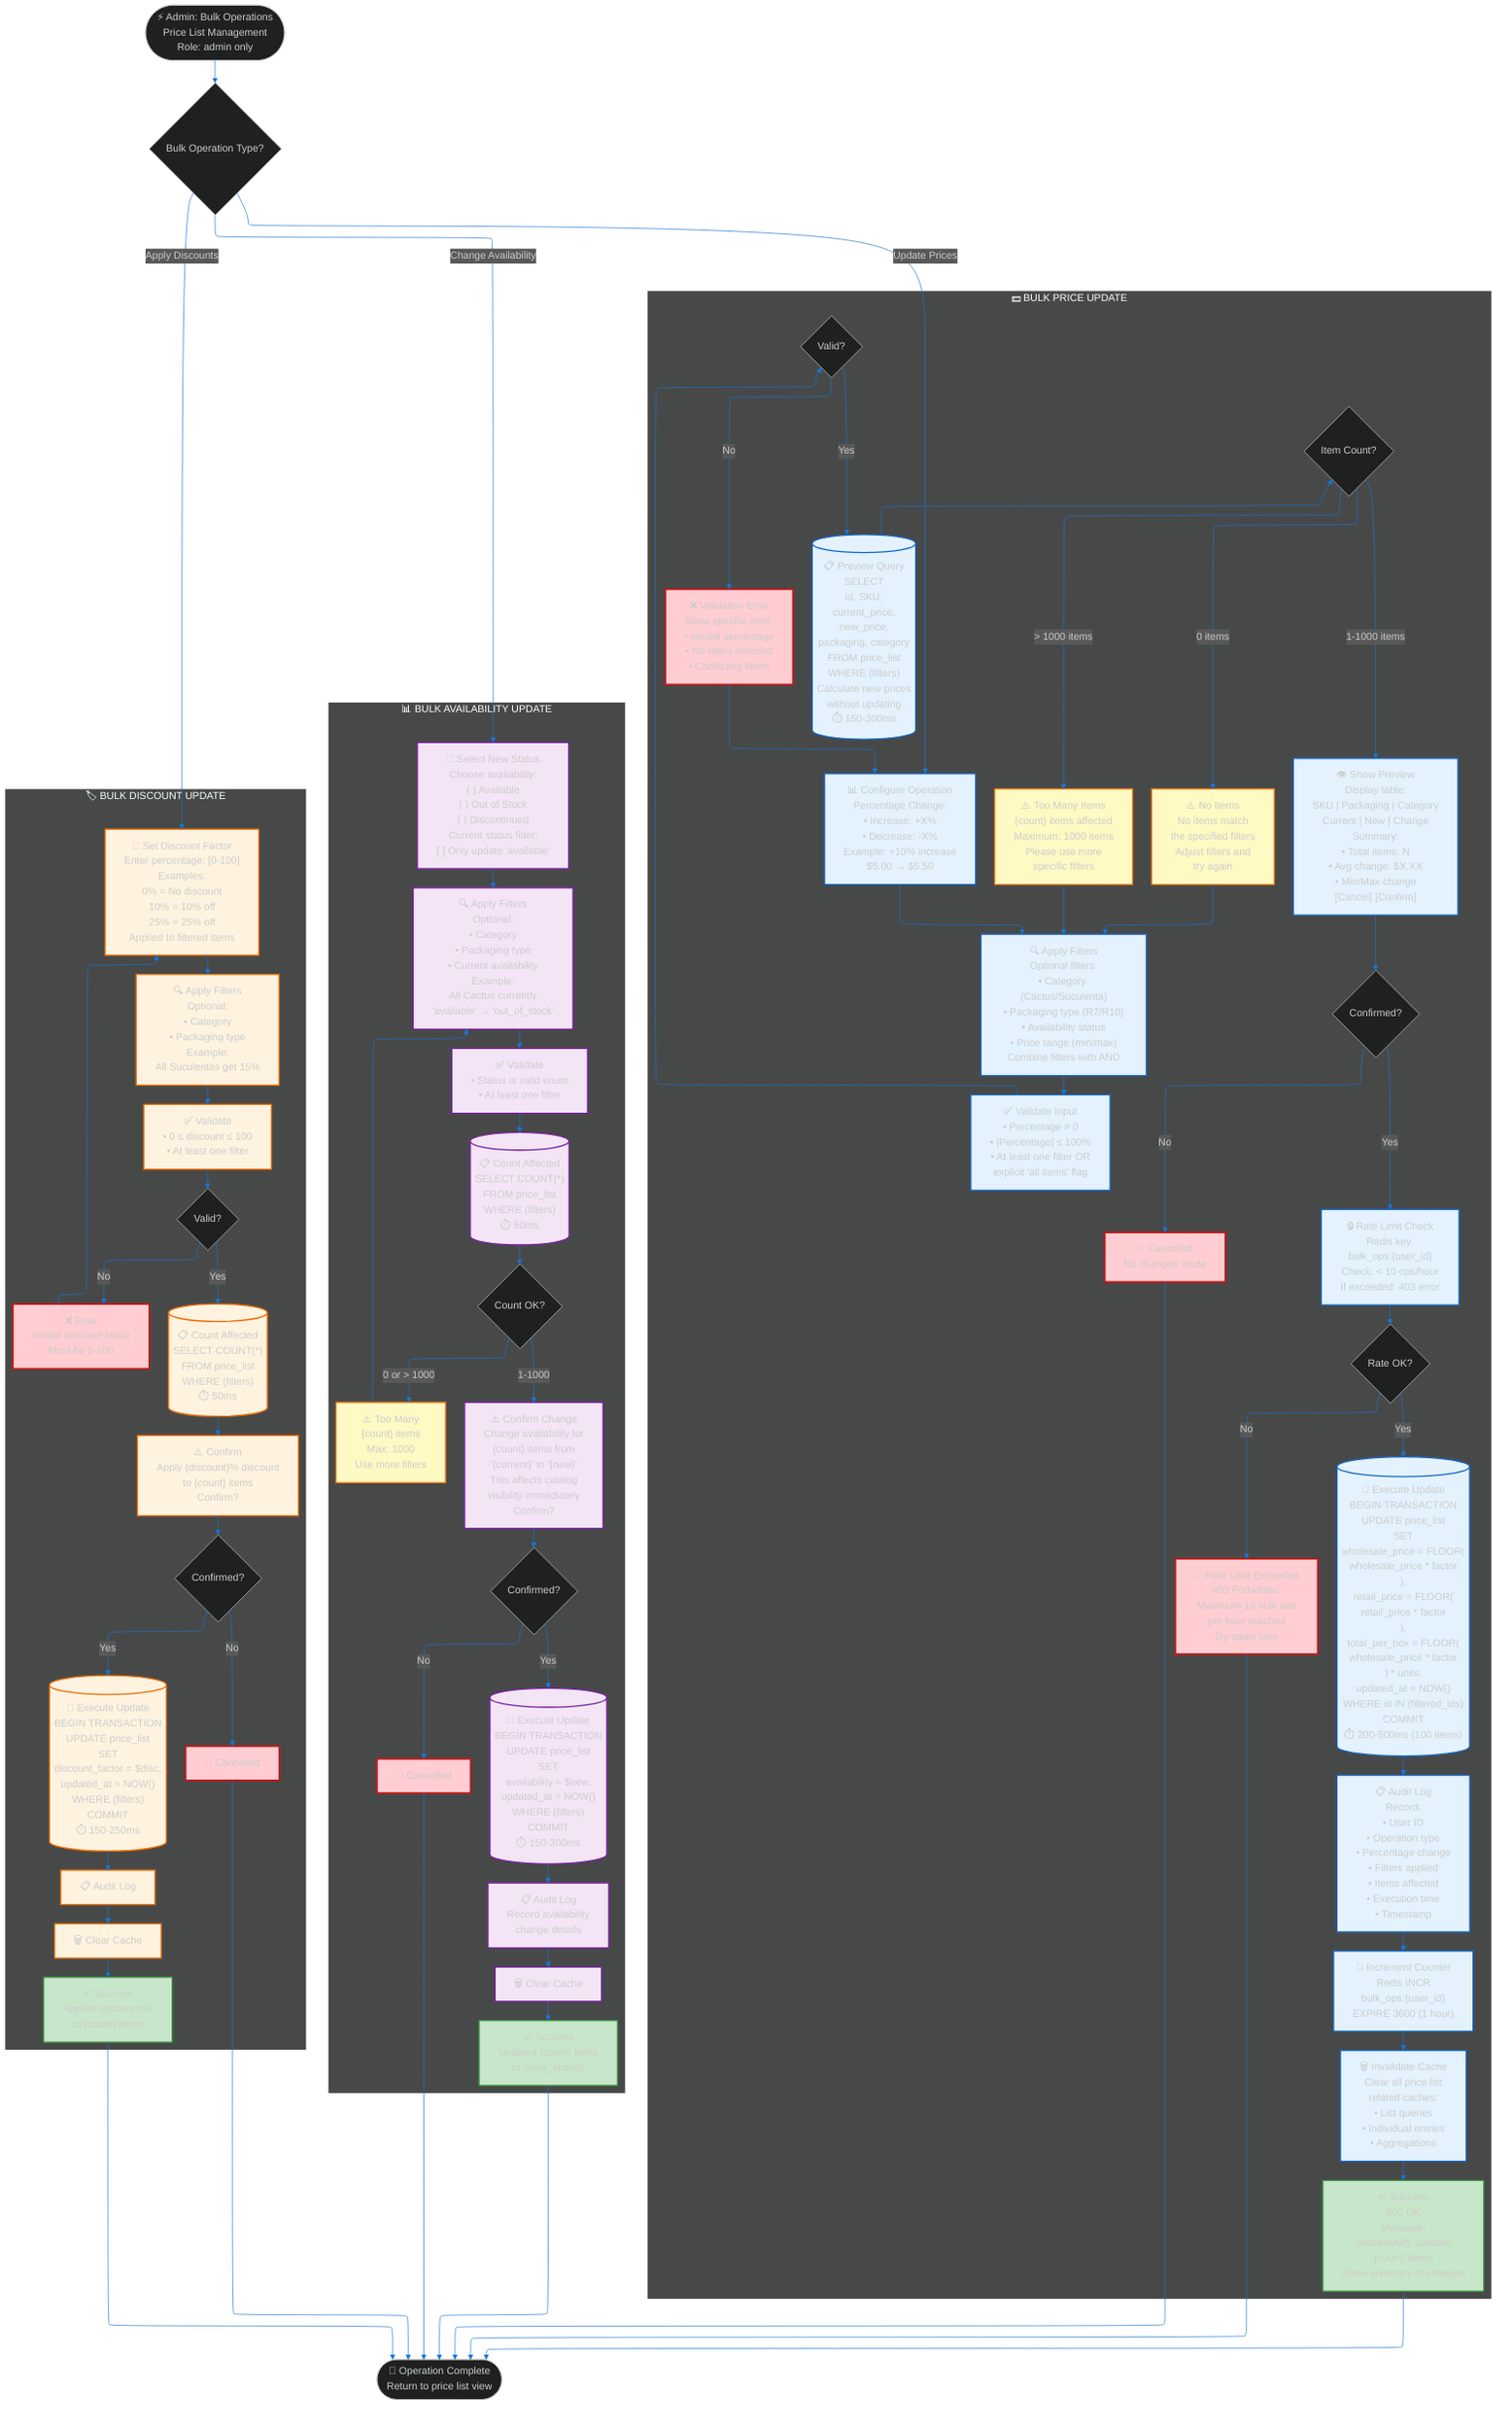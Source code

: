 ---
config:
  theme: dark
  themeVariables:
    primaryColor: '#E3F2FD'
    primaryTextColor: '#0D47A1'
    primaryBorderColor: '#2196F3'
    lineColor: '#1976D2'
    secondaryColor: '#F3E5F5'
    tertiaryColor: '#FFF3E0'
    noteBkgColor: '#FFFDE7'
    noteBorderColor: '#FBC02D'
  layout: elk
---
flowchart TB
    %% ═══════════════════════════════════════════════════════════════════════
    %% DEMETERDOCS - BULK EDIT OPERATIONS
    %% ═══════════════════════════════════════════════════════════════════════
    %% Purpose: Detailed implementation of bulk price list operations
    %% Scope: Batch updates with preview, confirmation, and validation
    %% Detail: Performance optimization, rate limiting, audit logging
    %% Updated: 2025-10-08 | Version: 1.0 | Mermaid v11.3.0+
    %% ═══════════════════════════════════════════════════════════════════════

    %% ═══════════════════════════════════════════════════════════════════════
    %% ENTRY POINT
    %% ═══════════════════════════════════════════════════════════════════════

    START@{ shape: stadium, label: "⚡ Admin: Bulk Operations
    Price List Management
    Role: admin only" }

    SELECT_OP@{ shape: diamond, label: "Bulk Operation Type?" }

    %% ═══════════════════════════════════════════════════════════════════════
    %% PRICE UPDATE FLOW
    %% ═══════════════════════════════════════════════════════════════════════

    subgraph PRICE_FLOW["💵 BULK PRICE UPDATE"]
        direction TB

        PRICE_INPUT@{ shape: rect, label: "📊 Configure Operation
        Percentage Change:
        • Increase: +X%
        • Decrease: -X%

        Example: +10% increase
        $5.00 → $5.50" }

        PRICE_FILTERS@{ shape: rect, label: "🔍 Apply Filters
        Optional filters:
        • Category (Cactus/Suculenta)
        • Packaging type (R7/R10)
        • Availability status
        • Price range (min/max)

        Combine filters with AND" }

        PRICE_VALIDATE@{ shape: rect, label: "✅ Validate Input
        • Percentage ≠ 0
        • |Percentage| ≤ 100%
        • At least one filter OR
          explicit 'all items' flag" }

        PRICE_VALID@{ shape: diamond, label: "Valid?" }

        PRICE_ERROR@{ shape: rect, label: "❌ Validation Error
        Show specific error:
        • Invalid percentage
        • No filters selected
        • Conflicting filters" }

        PRICE_PREVIEW_QUERY@{ shape: cyl, label: "📋 Preview Query
        SELECT
          id, SKU,
          current_price,
          new_price,
          packaging, category
        FROM price_list
        WHERE (filters)

        Calculate new prices
        without updating

        ⏱️ 150-300ms" }

        PRICE_CHECK_COUNT@{ shape: diamond, label: "Item Count?" }

        PRICE_TOO_MANY@{ shape: rect, label: "⚠️ Too Many Items
        {count} items affected

        Maximum: 1000 items

        Please use more
        specific filters" }

        PRICE_NONE@{ shape: rect, label: "⚠️ No Items
        No items match
        the specified filters

        Adjust filters and
        try again" }

        PRICE_SHOW_PREVIEW@{ shape: rect, label: "👁️ Show Preview
        Display table:
        SKU | Packaging | Category
        Current | New | Change

        Summary:
        • Total items: N
        • Avg change: $X.XX
        • Min/Max change

        [Cancel] [Confirm]" }

        PRICE_CONFIRMED@{ shape: diamond, label: "Confirmed?" }

        PRICE_CANCEL@{ shape: rect, label: "🚫 Cancelled
        No changes made" }

        PRICE_RATE_CHECK@{ shape: rect, label: "🔒 Rate Limit Check
        Redis key:
        bulk_ops:{user_id}

        Check: < 10 ops/hour

        If exceeded: 403 error" }

        PRICE_RATE_OK@{ shape: diamond, label: "Rate OK?" }

        PRICE_RATE_ERROR@{ shape: rect, label: "🚫 Rate Limit Exceeded
        403 Forbidden:
        Maximum 10 bulk ops
        per hour reached

        Try again later" }

        PRICE_EXECUTE@{ shape: cyl, label: "💾 Execute Update
        BEGIN TRANSACTION

        UPDATE price_list
        SET
          wholesale_price = FLOOR(
            wholesale_price * factor
          ),
          retail_price = FLOOR(
            retail_price * factor
          ),
          total_per_box = FLOOR(
            wholesale_price * factor
          ) * units,
          updated_at = NOW()
        WHERE id IN (filtered_ids)

        COMMIT

        ⏱️ 200-500ms (100 items)" }

        PRICE_AUDIT@{ shape: rect, label: "📋 Audit Log
        Record:
        • User ID
        • Operation type
        • Percentage change
        • Filters applied
        • Items affected
        • Execution time
        • Timestamp" }

        PRICE_INCREMENT@{ shape: rect, label: "🔢 Increment Counter
        Redis INCR
        bulk_ops:{user_id}

        EXPIRE 3600 (1 hour)" }

        PRICE_CACHE@{ shape: rect, label: "🗑️ Invalidate Cache
        Clear all price list
        related caches:
        • List queries
        • Individual entries
        • Aggregations" }

        PRICE_SUCCESS@{ shape: rect, label: "✅ Success
        200 OK

        Message:
        Successfully updated
        {count} items

        Show summary of changes" }
    end

    %% ═══════════════════════════════════════════════════════════════════════
    %% AVAILABILITY UPDATE FLOW
    %% ═══════════════════════════════════════════════════════════════════════

    subgraph AVAIL_FLOW["📊 BULK AVAILABILITY UPDATE"]
        direction TB

        AVAIL_SELECT@{ shape: rect, label: "🎯 Select New Status
        Choose availability:
        ( ) Available
        ( ) Out of Stock
        ( ) Discontinued

        Current status filter:
        [ ] Only update 'available'" }

        AVAIL_FILTERS@{ shape: rect, label: "🔍 Apply Filters
        Optional:
        • Category
        • Packaging type
        • Current availability

        Example:
        All Cactus currently
        'available' → 'out_of_stock'" }

        AVAIL_VALIDATE@{ shape: rect, label: "✅ Validate
        • Status is valid enum
        • At least one filter" }

        AVAIL_PREVIEW@{ shape: cyl, label: "📋 Count Affected
        SELECT COUNT(*)
        FROM price_list
        WHERE (filters)

        ⏱️ 50ms" }

        AVAIL_CHECK_COUNT@{ shape: diamond, label: "Count OK?" }

        AVAIL_TOO_MANY@{ shape: rect, label: "⚠️ Too Many
        {count} items

        Max: 1000

        Use more filters" }

        AVAIL_CONFIRM@{ shape: rect, label: "⚠️ Confirm Change
        Change availability for
        {count} items from
        '{current}' to '{new}'

        This affects catalog
        visibility immediately

        Confirm?" }

        AVAIL_CONFIRMED@{ shape: diamond, label: "Confirmed?" }

        AVAIL_CANCEL@{ shape: rect, label: "🚫 Cancelled" }

        AVAIL_EXECUTE@{ shape: cyl, label: "💾 Execute Update
        BEGIN TRANSACTION

        UPDATE price_list
        SET
          availability = $new,
          updated_at = NOW()
        WHERE (filters)

        COMMIT

        ⏱️ 150-300ms" }

        AVAIL_AUDIT@{ shape: rect, label: "📋 Audit Log
        Record availability
        change details" }

        AVAIL_CACHE@{ shape: rect, label: "🗑️ Clear Cache" }

        AVAIL_SUCCESS@{ shape: rect, label: "✅ Success
        Updated {count} items
        to '{new_status}'" }
    end

    %% ═══════════════════════════════════════════════════════════════════════
    %% DISCOUNT UPDATE FLOW
    %% ═══════════════════════════════════════════════════════════════════════

    subgraph DISCOUNT_FLOW["🏷️ BULK DISCOUNT UPDATE"]
        direction TB

        DISC_INPUT@{ shape: rect, label: "💯 Set Discount Factor
        Enter percentage: [0-100]

        Examples:
        0% = No discount
        10% = 10% off
        25% = 25% off

        Applied to filtered items" }

        DISC_FILTERS@{ shape: rect, label: "🔍 Apply Filters
        Optional:
        • Category
        • Packaging type

        Example:
        All Suculentas get 15%" }

        DISC_VALIDATE@{ shape: rect, label: "✅ Validate
        • 0 ≤ discount ≤ 100
        • At least one filter" }

        DISC_VALID@{ shape: diamond, label: "Valid?" }

        DISC_ERROR@{ shape: rect, label: "❌ Error
        Invalid discount factor
        Must be 0-100" }

        DISC_PREVIEW@{ shape: cyl, label: "📋 Count Affected
        SELECT COUNT(*)
        FROM price_list
        WHERE (filters)

        ⏱️ 50ms" }

        DISC_CONFIRM@{ shape: rect, label: "⚠️ Confirm
        Apply {discount}% discount
        to {count} items

        Confirm?" }

        DISC_CONFIRMED@{ shape: diamond, label: "Confirmed?" }

        DISC_CANCEL@{ shape: rect, label: "🚫 Cancelled" }

        DISC_EXECUTE@{ shape: cyl, label: "💾 Execute Update
        BEGIN TRANSACTION

        UPDATE price_list
        SET
          discount_factor = $disc,
          updated_at = NOW()
        WHERE (filters)

        COMMIT

        ⏱️ 150-250ms" }

        DISC_AUDIT@{ shape: rect, label: "📋 Audit Log" }

        DISC_CACHE@{ shape: rect, label: "🗑️ Clear Cache" }

        DISC_SUCCESS@{ shape: rect, label: "✅ Success
        Applied {discount}%
        to {count} items" }
    end

    %% ═══════════════════════════════════════════════════════════════════════
    %% END STATE
    %% ═══════════════════════════════════════════════════════════════════════

    END_STATE@{ shape: stadium, label: "🏁 Operation Complete
    Return to price list view" }

    %% ═══════════════════════════════════════════════════════════════════════
    %% CONNECTIONS - MAIN FLOW
    %% ═══════════════════════════════════════════════════════════════════════

    START --> SELECT_OP

    SELECT_OP -->|Update Prices| PRICE_INPUT
    SELECT_OP -->|Change Availability| AVAIL_SELECT
    SELECT_OP -->|Apply Discounts| DISC_INPUT

    %% ═══════════════════════════════════════════════════════════════════════
    %% CONNECTIONS - PRICE FLOW
    %% ═══════════════════════════════════════════════════════════════════════

    PRICE_INPUT --> PRICE_FILTERS
    PRICE_FILTERS --> PRICE_VALIDATE
    PRICE_VALIDATE --> PRICE_VALID

    PRICE_VALID -->|No| PRICE_ERROR
    PRICE_VALID -->|Yes| PRICE_PREVIEW_QUERY

    PRICE_ERROR --> PRICE_INPUT

    PRICE_PREVIEW_QUERY --> PRICE_CHECK_COUNT

    PRICE_CHECK_COUNT -->|0 items| PRICE_NONE
    PRICE_CHECK_COUNT -->|> 1000 items| PRICE_TOO_MANY
    PRICE_CHECK_COUNT -->|1-1000 items| PRICE_SHOW_PREVIEW

    PRICE_NONE --> PRICE_FILTERS
    PRICE_TOO_MANY --> PRICE_FILTERS

    PRICE_SHOW_PREVIEW --> PRICE_CONFIRMED

    PRICE_CONFIRMED -->|No| PRICE_CANCEL
    PRICE_CONFIRMED -->|Yes| PRICE_RATE_CHECK

    PRICE_CANCEL --> END_STATE

    PRICE_RATE_CHECK --> PRICE_RATE_OK

    PRICE_RATE_OK -->|No| PRICE_RATE_ERROR
    PRICE_RATE_OK -->|Yes| PRICE_EXECUTE

    PRICE_RATE_ERROR --> END_STATE

    PRICE_EXECUTE --> PRICE_AUDIT
    PRICE_AUDIT --> PRICE_INCREMENT
    PRICE_INCREMENT --> PRICE_CACHE
    PRICE_CACHE --> PRICE_SUCCESS
    PRICE_SUCCESS --> END_STATE

    %% ═══════════════════════════════════════════════════════════════════════
    %% CONNECTIONS - AVAILABILITY FLOW
    %% ═══════════════════════════════════════════════════════════════════════

    AVAIL_SELECT --> AVAIL_FILTERS
    AVAIL_FILTERS --> AVAIL_VALIDATE
    AVAIL_VALIDATE --> AVAIL_PREVIEW

    AVAIL_PREVIEW --> AVAIL_CHECK_COUNT

    AVAIL_CHECK_COUNT -->|0 or > 1000| AVAIL_TOO_MANY
    AVAIL_CHECK_COUNT -->|1-1000| AVAIL_CONFIRM

    AVAIL_TOO_MANY --> AVAIL_FILTERS

    AVAIL_CONFIRM --> AVAIL_CONFIRMED

    AVAIL_CONFIRMED -->|No| AVAIL_CANCEL
    AVAIL_CONFIRMED -->|Yes| AVAIL_EXECUTE

    AVAIL_CANCEL --> END_STATE

    AVAIL_EXECUTE --> AVAIL_AUDIT
    AVAIL_AUDIT --> AVAIL_CACHE
    AVAIL_CACHE --> AVAIL_SUCCESS
    AVAIL_SUCCESS --> END_STATE

    %% ═══════════════════════════════════════════════════════════════════════
    %% CONNECTIONS - DISCOUNT FLOW
    %% ═══════════════════════════════════════════════════════════════════════

    DISC_INPUT --> DISC_FILTERS
    DISC_FILTERS --> DISC_VALIDATE
    DISC_VALIDATE --> DISC_VALID

    DISC_VALID -->|No| DISC_ERROR
    DISC_VALID -->|Yes| DISC_PREVIEW

    DISC_ERROR --> DISC_INPUT

    DISC_PREVIEW --> DISC_CONFIRM
    DISC_CONFIRM --> DISC_CONFIRMED

    DISC_CONFIRMED -->|No| DISC_CANCEL
    DISC_CONFIRMED -->|Yes| DISC_EXECUTE

    DISC_CANCEL --> END_STATE

    DISC_EXECUTE --> DISC_AUDIT
    DISC_AUDIT --> DISC_CACHE
    DISC_CACHE --> DISC_SUCCESS
    DISC_SUCCESS --> END_STATE

    %% ═══════════════════════════════════════════════════════════════════════
    %% STYLING
    %% ═══════════════════════════════════════════════════════════════════════

    classDef priceStyle fill:#E3F2FD,stroke:#1565C0,stroke-width:2px
    classDef availStyle fill:#F3E5F5,stroke:#7B1FA2,stroke-width:2px
    classDef discStyle fill:#FFF3E0,stroke:#EF6C00,stroke-width:2px
    classDef errorStyle fill:#FFCDD2,stroke:#B71C1C,stroke-width:3px
    classDef successStyle fill:#C8E6C9,stroke:#388E3C,stroke-width:2px
    classDef warningStyle fill:#FFF9C4,stroke:#F57F17,stroke-width:2px

    class PRICE_INPUT,PRICE_FILTERS,PRICE_VALIDATE,PRICE_PREVIEW_QUERY,PRICE_SHOW_PREVIEW,PRICE_RATE_CHECK,PRICE_EXECUTE,PRICE_AUDIT,PRICE_INCREMENT,PRICE_CACHE priceStyle
    class PRICE_SUCCESS,AVAIL_SUCCESS,DISC_SUCCESS successStyle
    class PRICE_ERROR,PRICE_RATE_ERROR,PRICE_CANCEL,AVAIL_CANCEL,DISC_CANCEL,DISC_ERROR errorStyle
    class PRICE_TOO_MANY,PRICE_NONE,AVAIL_TOO_MANY warningStyle

    class AVAIL_SELECT,AVAIL_FILTERS,AVAIL_VALIDATE,AVAIL_PREVIEW,AVAIL_CONFIRM,AVAIL_EXECUTE,AVAIL_AUDIT,AVAIL_CACHE availStyle

    class DISC_INPUT,DISC_FILTERS,DISC_VALIDATE,DISC_PREVIEW,DISC_CONFIRM,DISC_EXECUTE,DISC_AUDIT,DISC_CACHE discStyle